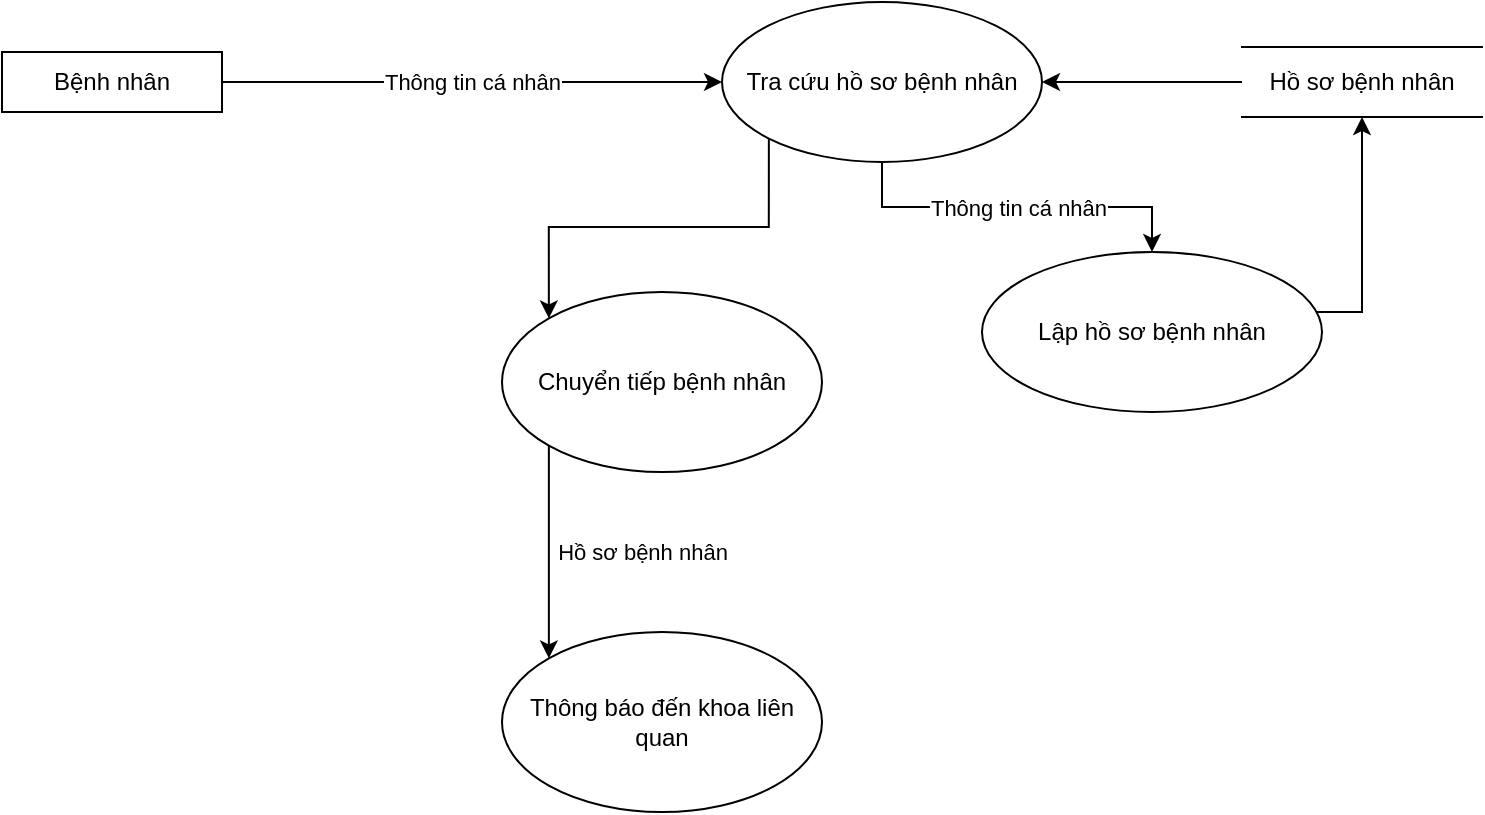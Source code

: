 <mxfile version="13.9.9" type="github">
  <diagram id="RPLMbTd_8OytdTSrsAQz" name="Page-1">
    <mxGraphModel dx="1019" dy="519" grid="1" gridSize="10" guides="1" tooltips="1" connect="1" arrows="1" fold="1" page="1" pageScale="1" pageWidth="850" pageHeight="1100" math="0" shadow="0">
      <root>
        <mxCell id="0" />
        <mxCell id="1" parent="0" />
        <mxCell id="biGSlmb96AjWtifXSgdu-3" value="Thông tin cá nhân" style="edgeStyle=orthogonalEdgeStyle;rounded=0;orthogonalLoop=1;jettySize=auto;html=1;" parent="1" source="biGSlmb96AjWtifXSgdu-1" target="biGSlmb96AjWtifXSgdu-2" edge="1">
          <mxGeometry relative="1" as="geometry" />
        </mxCell>
        <mxCell id="biGSlmb96AjWtifXSgdu-1" value="Bệnh nhân" style="rounded=0;whiteSpace=wrap;html=1;" parent="1" vertex="1">
          <mxGeometry x="80" y="120" width="110" height="30" as="geometry" />
        </mxCell>
        <mxCell id="biGSlmb96AjWtifXSgdu-5" value="Thông tin cá nhân&lt;br&gt;" style="edgeStyle=orthogonalEdgeStyle;rounded=0;orthogonalLoop=1;jettySize=auto;html=1;" parent="1" source="biGSlmb96AjWtifXSgdu-2" target="biGSlmb96AjWtifXSgdu-4" edge="1">
          <mxGeometry relative="1" as="geometry" />
        </mxCell>
        <mxCell id="biGSlmb96AjWtifXSgdu-26" style="edgeStyle=orthogonalEdgeStyle;rounded=0;orthogonalLoop=1;jettySize=auto;html=1;exitX=0;exitY=1;exitDx=0;exitDy=0;entryX=0;entryY=0;entryDx=0;entryDy=0;" parent="1" source="biGSlmb96AjWtifXSgdu-2" target="biGSlmb96AjWtifXSgdu-14" edge="1">
          <mxGeometry relative="1" as="geometry" />
        </mxCell>
        <mxCell id="biGSlmb96AjWtifXSgdu-2" value="Tra cứu hồ sơ bệnh nhân" style="ellipse;whiteSpace=wrap;html=1;" parent="1" vertex="1">
          <mxGeometry x="440" y="95" width="160" height="80" as="geometry" />
        </mxCell>
        <mxCell id="biGSlmb96AjWtifXSgdu-9" style="edgeStyle=orthogonalEdgeStyle;rounded=0;orthogonalLoop=1;jettySize=auto;html=1;entryX=0.5;entryY=1;entryDx=0;entryDy=0;" parent="1" source="biGSlmb96AjWtifXSgdu-4" target="biGSlmb96AjWtifXSgdu-6" edge="1">
          <mxGeometry relative="1" as="geometry">
            <Array as="points">
              <mxPoint x="760" y="250" />
            </Array>
          </mxGeometry>
        </mxCell>
        <mxCell id="biGSlmb96AjWtifXSgdu-4" value="Lập hồ sơ bệnh nhân" style="ellipse;whiteSpace=wrap;html=1;" parent="1" vertex="1">
          <mxGeometry x="570" y="220" width="170" height="80" as="geometry" />
        </mxCell>
        <mxCell id="biGSlmb96AjWtifXSgdu-7" style="edgeStyle=orthogonalEdgeStyle;rounded=0;orthogonalLoop=1;jettySize=auto;html=1;entryX=1;entryY=0.5;entryDx=0;entryDy=0;" parent="1" source="biGSlmb96AjWtifXSgdu-6" target="biGSlmb96AjWtifXSgdu-2" edge="1">
          <mxGeometry relative="1" as="geometry" />
        </mxCell>
        <mxCell id="biGSlmb96AjWtifXSgdu-6" value="Hồ sơ bệnh nhân" style="shape=partialRectangle;whiteSpace=wrap;html=1;left=0;right=0;fillColor=none;" parent="1" vertex="1">
          <mxGeometry x="700" y="117.5" width="120" height="35" as="geometry" />
        </mxCell>
        <mxCell id="biGSlmb96AjWtifXSgdu-20" value="Hồ sơ bệnh nhân" style="edgeStyle=orthogonalEdgeStyle;rounded=0;orthogonalLoop=1;jettySize=auto;html=1;exitX=0;exitY=1;exitDx=0;exitDy=0;entryX=0;entryY=0;entryDx=0;entryDy=0;" parent="1" source="biGSlmb96AjWtifXSgdu-14" target="biGSlmb96AjWtifXSgdu-19" edge="1">
          <mxGeometry y="47" relative="1" as="geometry">
            <mxPoint as="offset" />
          </mxGeometry>
        </mxCell>
        <mxCell id="biGSlmb96AjWtifXSgdu-14" value="Chuyển tiếp bệnh nhân" style="ellipse;whiteSpace=wrap;html=1;" parent="1" vertex="1">
          <mxGeometry x="330" y="240" width="160" height="90" as="geometry" />
        </mxCell>
        <mxCell id="biGSlmb96AjWtifXSgdu-19" value="Thông báo đến khoa liên quan" style="ellipse;whiteSpace=wrap;html=1;" parent="1" vertex="1">
          <mxGeometry x="330" y="410" width="160" height="90" as="geometry" />
        </mxCell>
      </root>
    </mxGraphModel>
  </diagram>
</mxfile>
